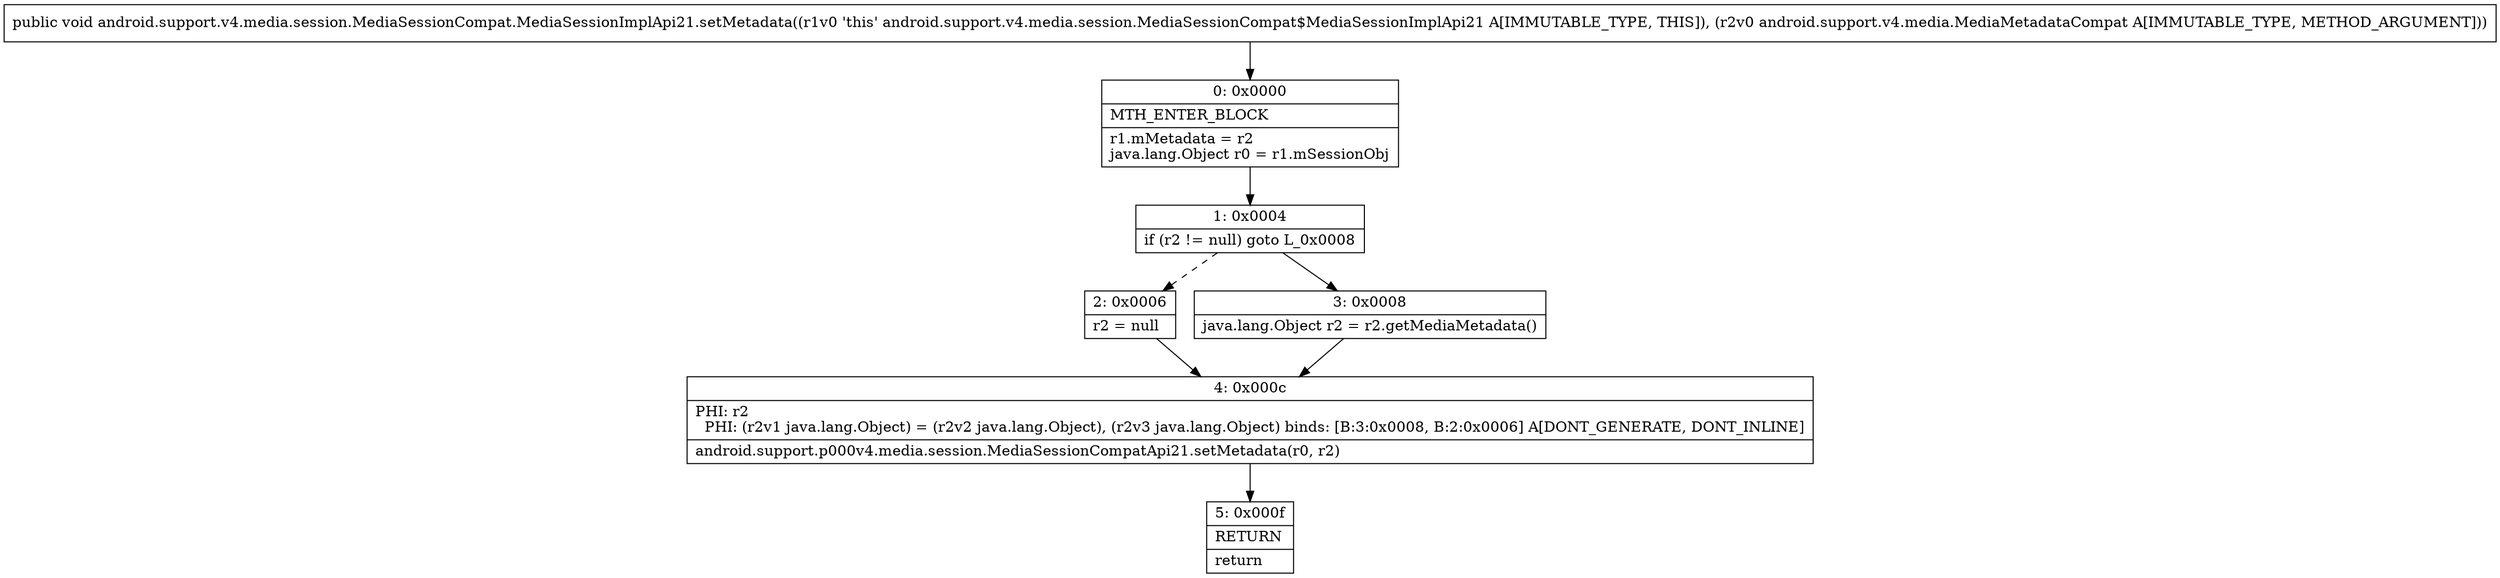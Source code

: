 digraph "CFG forandroid.support.v4.media.session.MediaSessionCompat.MediaSessionImplApi21.setMetadata(Landroid\/support\/v4\/media\/MediaMetadataCompat;)V" {
Node_0 [shape=record,label="{0\:\ 0x0000|MTH_ENTER_BLOCK\l|r1.mMetadata = r2\ljava.lang.Object r0 = r1.mSessionObj\l}"];
Node_1 [shape=record,label="{1\:\ 0x0004|if (r2 != null) goto L_0x0008\l}"];
Node_2 [shape=record,label="{2\:\ 0x0006|r2 = null\l}"];
Node_3 [shape=record,label="{3\:\ 0x0008|java.lang.Object r2 = r2.getMediaMetadata()\l}"];
Node_4 [shape=record,label="{4\:\ 0x000c|PHI: r2 \l  PHI: (r2v1 java.lang.Object) = (r2v2 java.lang.Object), (r2v3 java.lang.Object) binds: [B:3:0x0008, B:2:0x0006] A[DONT_GENERATE, DONT_INLINE]\l|android.support.p000v4.media.session.MediaSessionCompatApi21.setMetadata(r0, r2)\l}"];
Node_5 [shape=record,label="{5\:\ 0x000f|RETURN\l|return\l}"];
MethodNode[shape=record,label="{public void android.support.v4.media.session.MediaSessionCompat.MediaSessionImplApi21.setMetadata((r1v0 'this' android.support.v4.media.session.MediaSessionCompat$MediaSessionImplApi21 A[IMMUTABLE_TYPE, THIS]), (r2v0 android.support.v4.media.MediaMetadataCompat A[IMMUTABLE_TYPE, METHOD_ARGUMENT])) }"];
MethodNode -> Node_0;
Node_0 -> Node_1;
Node_1 -> Node_2[style=dashed];
Node_1 -> Node_3;
Node_2 -> Node_4;
Node_3 -> Node_4;
Node_4 -> Node_5;
}

